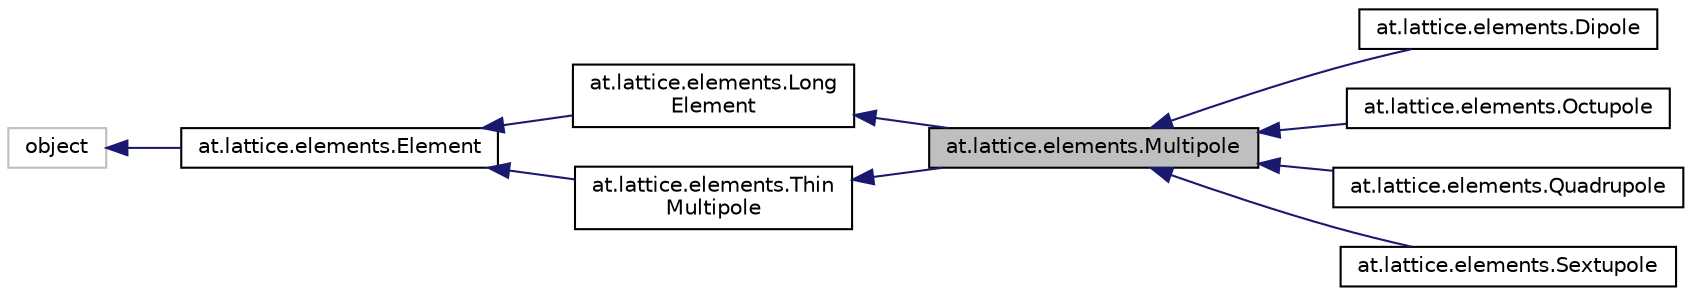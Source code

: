 digraph "at.lattice.elements.Multipole"
{
 // LATEX_PDF_SIZE
  edge [fontname="Helvetica",fontsize="10",labelfontname="Helvetica",labelfontsize="10"];
  node [fontname="Helvetica",fontsize="10",shape=record];
  rankdir="LR";
  Node1 [label="at.lattice.elements.Multipole",height=0.2,width=0.4,color="black", fillcolor="grey75", style="filled", fontcolor="black",tooltip=" "];
  Node2 -> Node1 [dir="back",color="midnightblue",fontsize="10",style="solid",fontname="Helvetica"];
  Node2 [label="at.lattice.elements.Long\lElement",height=0.2,width=0.4,color="black", fillcolor="white", style="filled",URL="$classat_1_1lattice_1_1elements_1_1LongElement.html",tooltip=" "];
  Node3 -> Node2 [dir="back",color="midnightblue",fontsize="10",style="solid",fontname="Helvetica"];
  Node3 [label="at.lattice.elements.Element",height=0.2,width=0.4,color="black", fillcolor="white", style="filled",URL="$classat_1_1lattice_1_1elements_1_1Element.html",tooltip=" "];
  Node4 -> Node3 [dir="back",color="midnightblue",fontsize="10",style="solid",fontname="Helvetica"];
  Node4 [label="object",height=0.2,width=0.4,color="grey75", fillcolor="white", style="filled",tooltip=" "];
  Node5 -> Node1 [dir="back",color="midnightblue",fontsize="10",style="solid",fontname="Helvetica"];
  Node5 [label="at.lattice.elements.Thin\lMultipole",height=0.2,width=0.4,color="black", fillcolor="white", style="filled",URL="$classat_1_1lattice_1_1elements_1_1ThinMultipole.html",tooltip=" "];
  Node3 -> Node5 [dir="back",color="midnightblue",fontsize="10",style="solid",fontname="Helvetica"];
  Node1 -> Node6 [dir="back",color="midnightblue",fontsize="10",style="solid",fontname="Helvetica"];
  Node6 [label="at.lattice.elements.Dipole",height=0.2,width=0.4,color="black", fillcolor="white", style="filled",URL="$classat_1_1lattice_1_1elements_1_1Dipole.html",tooltip=" "];
  Node1 -> Node7 [dir="back",color="midnightblue",fontsize="10",style="solid",fontname="Helvetica"];
  Node7 [label="at.lattice.elements.Octupole",height=0.2,width=0.4,color="black", fillcolor="white", style="filled",URL="$classat_1_1lattice_1_1elements_1_1Octupole.html",tooltip=" "];
  Node1 -> Node8 [dir="back",color="midnightblue",fontsize="10",style="solid",fontname="Helvetica"];
  Node8 [label="at.lattice.elements.Quadrupole",height=0.2,width=0.4,color="black", fillcolor="white", style="filled",URL="$classat_1_1lattice_1_1elements_1_1Quadrupole.html",tooltip=" "];
  Node1 -> Node9 [dir="back",color="midnightblue",fontsize="10",style="solid",fontname="Helvetica"];
  Node9 [label="at.lattice.elements.Sextupole",height=0.2,width=0.4,color="black", fillcolor="white", style="filled",URL="$classat_1_1lattice_1_1elements_1_1Sextupole.html",tooltip=" "];
}
